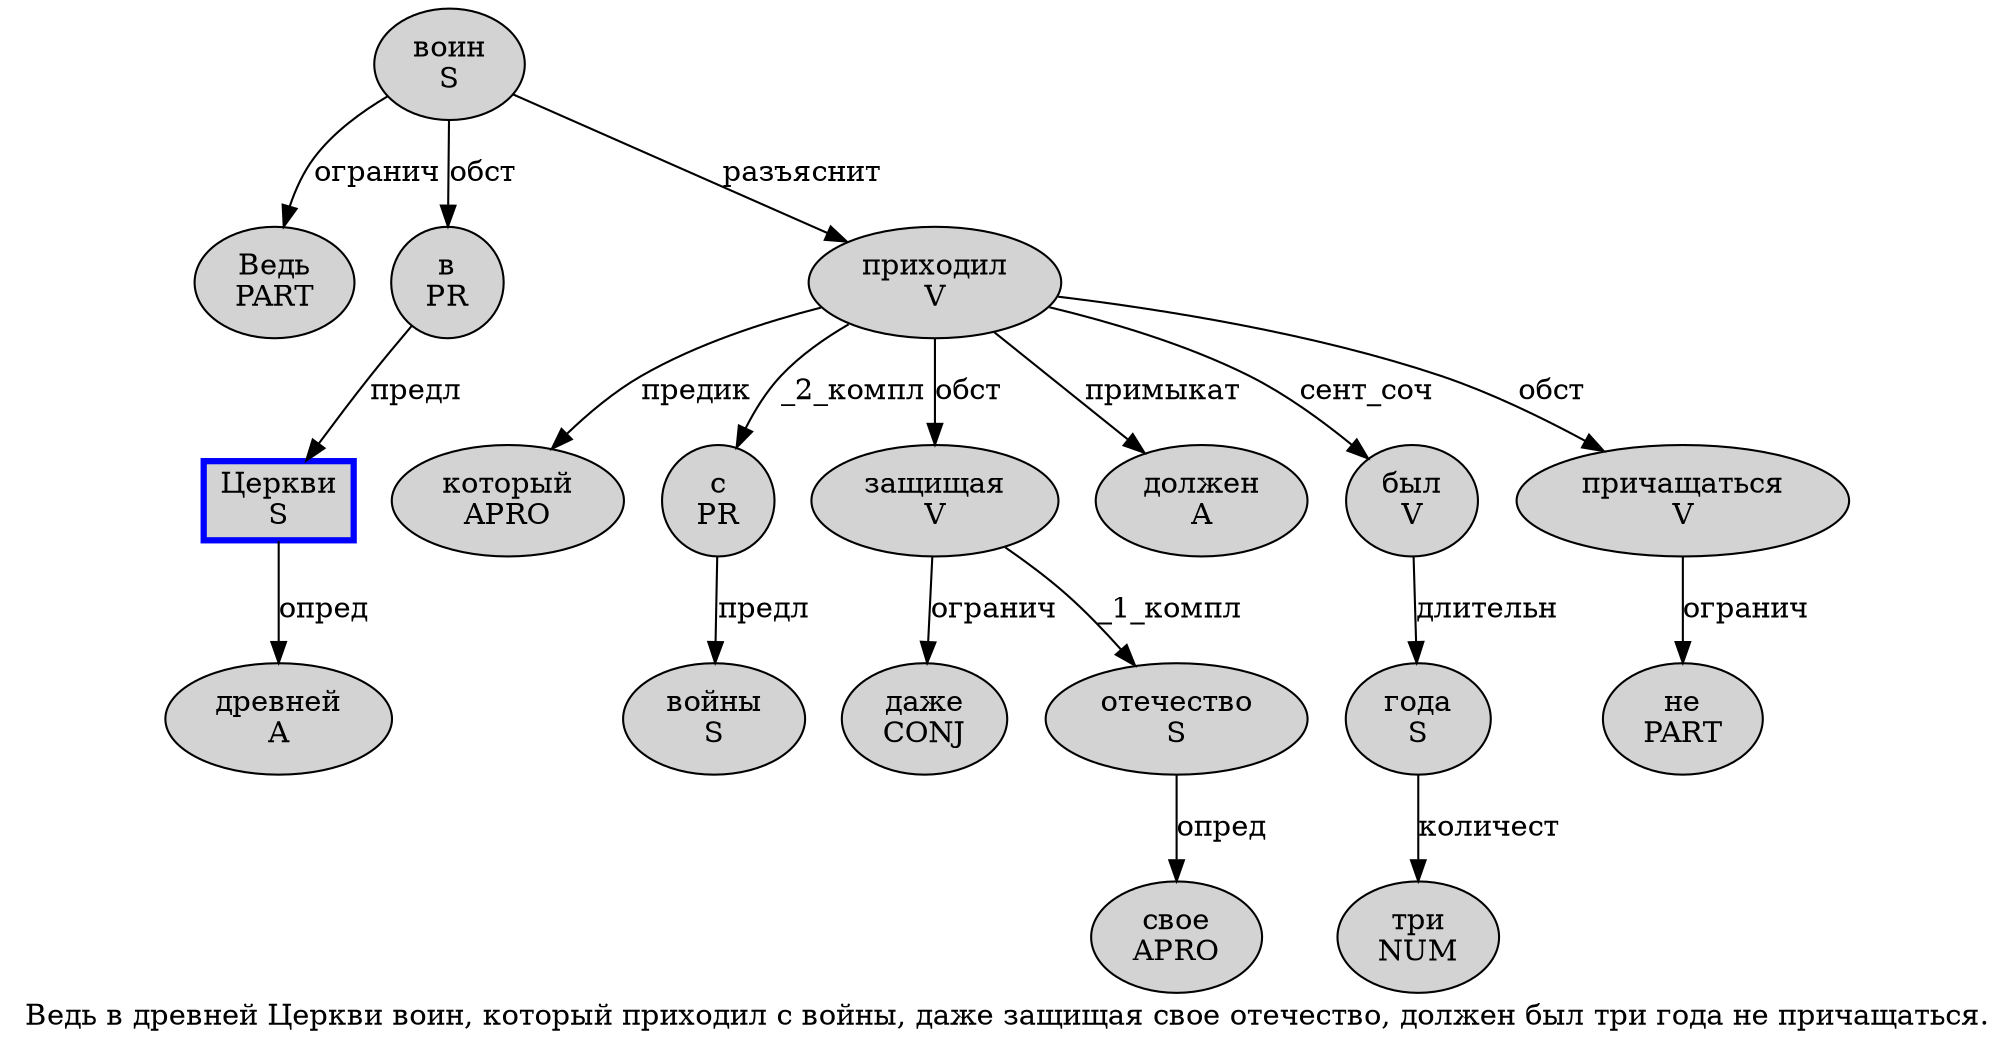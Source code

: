 digraph SENTENCE_838 {
	graph [label="Ведь в древней Церкви воин, который приходил с войны, даже защищая свое отечество, должен был три года не причащаться."]
	node [style=filled]
		0 [label="Ведь
PART" color="" fillcolor=lightgray penwidth=1 shape=ellipse]
		1 [label="в
PR" color="" fillcolor=lightgray penwidth=1 shape=ellipse]
		2 [label="древней
A" color="" fillcolor=lightgray penwidth=1 shape=ellipse]
		3 [label="Церкви
S" color=blue fillcolor=lightgray penwidth=3 shape=box]
		4 [label="воин
S" color="" fillcolor=lightgray penwidth=1 shape=ellipse]
		6 [label="который
APRO" color="" fillcolor=lightgray penwidth=1 shape=ellipse]
		7 [label="приходил
V" color="" fillcolor=lightgray penwidth=1 shape=ellipse]
		8 [label="с
PR" color="" fillcolor=lightgray penwidth=1 shape=ellipse]
		9 [label="войны
S" color="" fillcolor=lightgray penwidth=1 shape=ellipse]
		11 [label="даже
CONJ" color="" fillcolor=lightgray penwidth=1 shape=ellipse]
		12 [label="защищая
V" color="" fillcolor=lightgray penwidth=1 shape=ellipse]
		13 [label="свое
APRO" color="" fillcolor=lightgray penwidth=1 shape=ellipse]
		14 [label="отечество
S" color="" fillcolor=lightgray penwidth=1 shape=ellipse]
		16 [label="должен
A" color="" fillcolor=lightgray penwidth=1 shape=ellipse]
		17 [label="был
V" color="" fillcolor=lightgray penwidth=1 shape=ellipse]
		18 [label="три
NUM" color="" fillcolor=lightgray penwidth=1 shape=ellipse]
		19 [label="года
S" color="" fillcolor=lightgray penwidth=1 shape=ellipse]
		20 [label="не
PART" color="" fillcolor=lightgray penwidth=1 shape=ellipse]
		21 [label="причащаться
V" color="" fillcolor=lightgray penwidth=1 shape=ellipse]
			1 -> 3 [label="предл"]
			3 -> 2 [label="опред"]
			21 -> 20 [label="огранич"]
			14 -> 13 [label="опред"]
			7 -> 6 [label="предик"]
			7 -> 8 [label="_2_компл"]
			7 -> 12 [label="обст"]
			7 -> 16 [label="примыкат"]
			7 -> 17 [label="сент_соч"]
			7 -> 21 [label="обст"]
			12 -> 11 [label="огранич"]
			12 -> 14 [label="_1_компл"]
			4 -> 0 [label="огранич"]
			4 -> 1 [label="обст"]
			4 -> 7 [label="разъяснит"]
			17 -> 19 [label="длительн"]
			8 -> 9 [label="предл"]
			19 -> 18 [label="количест"]
}